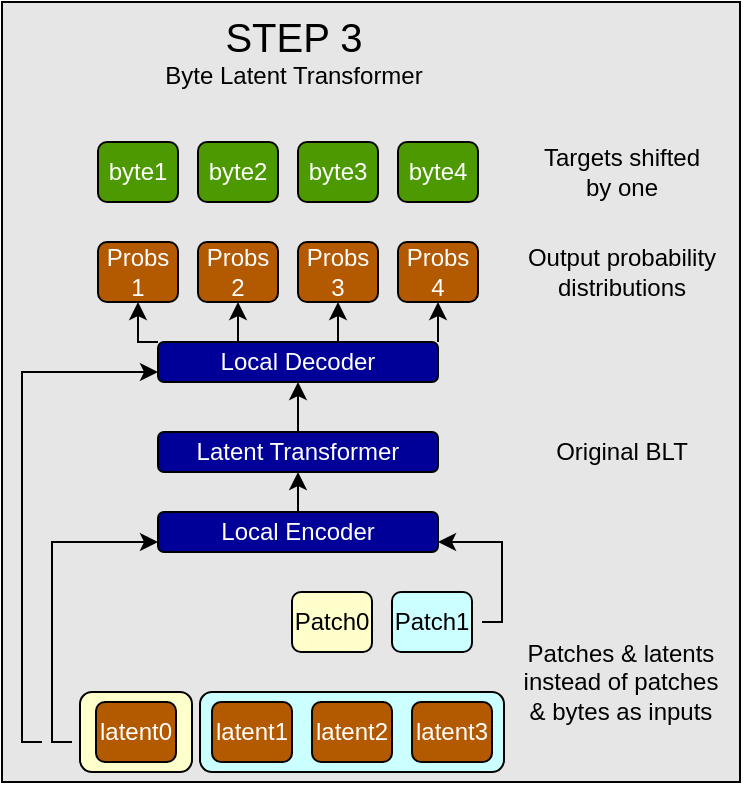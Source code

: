 <mxfile version="25.0.2">
  <diagram name="Seite-1" id="AwcVcW9VP8zm1qtS3SrH">
    <mxGraphModel dx="954" dy="674" grid="1" gridSize="10" guides="1" tooltips="1" connect="1" arrows="1" fold="1" page="1" pageScale="1" pageWidth="827" pageHeight="1169" math="0" shadow="0">
      <root>
        <mxCell id="0" />
        <mxCell id="1" parent="0" />
        <mxCell id="4HplRLwEA6IAALqAFYQo-86" value="" style="rounded=0;whiteSpace=wrap;html=1;fillColor=#E6E6E6;" parent="1" vertex="1">
          <mxGeometry x="300" y="30" width="369" height="390" as="geometry" />
        </mxCell>
        <mxCell id="X-KIfJeAQy9R9fYGySRZ-61" value="" style="rounded=1;whiteSpace=wrap;html=1;fillColor=#FFFFCC;" parent="1" vertex="1">
          <mxGeometry x="339" y="375" width="56" height="40" as="geometry" />
        </mxCell>
        <mxCell id="X-KIfJeAQy9R9fYGySRZ-60" value="" style="rounded=1;whiteSpace=wrap;html=1;fillColor=#CCFFFF;" parent="1" vertex="1">
          <mxGeometry x="399" y="375" width="152" height="40" as="geometry" />
        </mxCell>
        <mxCell id="X-KIfJeAQy9R9fYGySRZ-48" value="latent0" style="rounded=1;whiteSpace=wrap;html=1;fillColor=#B35900;fontColor=#FFFFFF;" parent="1" vertex="1">
          <mxGeometry x="347" y="380" width="40" height="30" as="geometry" />
        </mxCell>
        <mxCell id="X-KIfJeAQy9R9fYGySRZ-49" value="latent1" style="rounded=1;whiteSpace=wrap;html=1;fillColor=#B35900;fontColor=#FFFFFF;" parent="1" vertex="1">
          <mxGeometry x="405" y="380" width="40" height="30" as="geometry" />
        </mxCell>
        <mxCell id="X-KIfJeAQy9R9fYGySRZ-50" value="latent2" style="rounded=1;whiteSpace=wrap;html=1;fillColor=#B35900;fontColor=#FFFFFF;" parent="1" vertex="1">
          <mxGeometry x="455" y="380" width="40" height="30" as="geometry" />
        </mxCell>
        <mxCell id="X-KIfJeAQy9R9fYGySRZ-51" value="latent3" style="rounded=1;whiteSpace=wrap;html=1;fillColor=#B35900;fontColor=#FFFFFF;" parent="1" vertex="1">
          <mxGeometry x="505" y="380" width="40" height="30" as="geometry" />
        </mxCell>
        <mxCell id="X-KIfJeAQy9R9fYGySRZ-62" value="Patch1" style="rounded=1;whiteSpace=wrap;html=1;fillColor=#CCFFFF;fontColor=#000000;" parent="1" vertex="1">
          <mxGeometry x="495" y="325" width="40" height="30" as="geometry" />
        </mxCell>
        <mxCell id="X-KIfJeAQy9R9fYGySRZ-63" value="Patch0" style="rounded=1;whiteSpace=wrap;html=1;fillColor=#FFFFCC;fontColor=#000000;" parent="1" vertex="1">
          <mxGeometry x="445" y="325" width="40" height="30" as="geometry" />
        </mxCell>
        <mxCell id="HqEFTpVDg2efrMnKJrko-11" style="edgeStyle=orthogonalEdgeStyle;rounded=0;orthogonalLoop=1;jettySize=auto;html=1;exitX=0;exitY=0;exitDx=0;exitDy=0;entryX=0.5;entryY=1;entryDx=0;entryDy=0;" parent="1" source="X-KIfJeAQy9R9fYGySRZ-67" target="HqEFTpVDg2efrMnKJrko-8" edge="1">
          <mxGeometry relative="1" as="geometry" />
        </mxCell>
        <mxCell id="HqEFTpVDg2efrMnKJrko-12" style="edgeStyle=orthogonalEdgeStyle;rounded=0;orthogonalLoop=1;jettySize=auto;html=1;exitX=0.25;exitY=0;exitDx=0;exitDy=0;entryX=0.5;entryY=1;entryDx=0;entryDy=0;" parent="1" source="X-KIfJeAQy9R9fYGySRZ-67" target="HqEFTpVDg2efrMnKJrko-7" edge="1">
          <mxGeometry relative="1" as="geometry" />
        </mxCell>
        <mxCell id="HqEFTpVDg2efrMnKJrko-13" style="edgeStyle=orthogonalEdgeStyle;rounded=0;orthogonalLoop=1;jettySize=auto;html=1;exitX=0.75;exitY=0;exitDx=0;exitDy=0;entryX=0.5;entryY=1;entryDx=0;entryDy=0;" parent="1" source="X-KIfJeAQy9R9fYGySRZ-67" target="HqEFTpVDg2efrMnKJrko-6" edge="1">
          <mxGeometry relative="1" as="geometry" />
        </mxCell>
        <mxCell id="HqEFTpVDg2efrMnKJrko-15" style="edgeStyle=orthogonalEdgeStyle;rounded=0;orthogonalLoop=1;jettySize=auto;html=1;exitX=1;exitY=0;exitDx=0;exitDy=0;entryX=0.5;entryY=1;entryDx=0;entryDy=0;" parent="1" source="X-KIfJeAQy9R9fYGySRZ-67" target="HqEFTpVDg2efrMnKJrko-5" edge="1">
          <mxGeometry relative="1" as="geometry" />
        </mxCell>
        <mxCell id="X-KIfJeAQy9R9fYGySRZ-67" value="Local Decoder&lt;div&gt;&lt;/div&gt;" style="rounded=1;whiteSpace=wrap;html=1;fillColor=#000099;fontColor=#FFFFFF;" parent="1" vertex="1">
          <mxGeometry x="378" y="200" width="140" height="20" as="geometry" />
        </mxCell>
        <mxCell id="HqEFTpVDg2efrMnKJrko-1" value="byte4" style="rounded=1;whiteSpace=wrap;html=1;fillColor=#4d9901;fontColor=#FFFFFF;" parent="1" vertex="1">
          <mxGeometry x="498" y="100" width="40" height="30" as="geometry" />
        </mxCell>
        <mxCell id="HqEFTpVDg2efrMnKJrko-2" value="byte1" style="rounded=1;whiteSpace=wrap;html=1;fillColor=#4d9901;fontColor=#FFFFFF;" parent="1" vertex="1">
          <mxGeometry x="348" y="100" width="40" height="30" as="geometry" />
        </mxCell>
        <mxCell id="HqEFTpVDg2efrMnKJrko-3" value="byte2" style="rounded=1;whiteSpace=wrap;html=1;fillColor=#4d9901;fontColor=#FFFFFF;" parent="1" vertex="1">
          <mxGeometry x="398" y="100" width="40" height="30" as="geometry" />
        </mxCell>
        <mxCell id="HqEFTpVDg2efrMnKJrko-4" value="byte3" style="rounded=1;whiteSpace=wrap;html=1;fillColor=#4d9901;fontColor=#FFFFFF;" parent="1" vertex="1">
          <mxGeometry x="448" y="100" width="40" height="30" as="geometry" />
        </mxCell>
        <mxCell id="HqEFTpVDg2efrMnKJrko-5" value="Probs 4" style="rounded=1;whiteSpace=wrap;html=1;fillColor=#B35900;fontColor=#FFFFFF;" parent="1" vertex="1">
          <mxGeometry x="498" y="150" width="40" height="30" as="geometry" />
        </mxCell>
        <mxCell id="HqEFTpVDg2efrMnKJrko-6" value="Probs 3" style="rounded=1;whiteSpace=wrap;html=1;fillColor=#b35900;fontColor=#FFFFFF;" parent="1" vertex="1">
          <mxGeometry x="448" y="150" width="40" height="30" as="geometry" />
        </mxCell>
        <mxCell id="HqEFTpVDg2efrMnKJrko-7" value="Probs&lt;div&gt;2&lt;/div&gt;" style="rounded=1;whiteSpace=wrap;html=1;fillColor=#B35900;fontColor=#FFFFFF;" parent="1" vertex="1">
          <mxGeometry x="398" y="150" width="40" height="30" as="geometry" />
        </mxCell>
        <mxCell id="HqEFTpVDg2efrMnKJrko-8" value="Probs&lt;div&gt;1&lt;/div&gt;" style="rounded=1;whiteSpace=wrap;html=1;fillColor=#B35900;fontColor=#FFFFFF;" parent="1" vertex="1">
          <mxGeometry x="348" y="150" width="40" height="30" as="geometry" />
        </mxCell>
        <mxCell id="HqEFTpVDg2efrMnKJrko-16" value="Targets shifted by one" style="text;html=1;align=center;verticalAlign=middle;whiteSpace=wrap;rounded=0;" parent="1" vertex="1">
          <mxGeometry x="564.5" y="100" width="90" height="30" as="geometry" />
        </mxCell>
        <mxCell id="HqEFTpVDg2efrMnKJrko-17" value="Output probability distributions" style="text;html=1;align=center;verticalAlign=middle;whiteSpace=wrap;rounded=0;" parent="1" vertex="1">
          <mxGeometry x="553.5" y="150" width="112" height="30" as="geometry" />
        </mxCell>
        <mxCell id="HqEFTpVDg2efrMnKJrko-18" value="Original BLT" style="text;html=1;align=center;verticalAlign=middle;whiteSpace=wrap;rounded=0;" parent="1" vertex="1">
          <mxGeometry x="573.5" y="240" width="72" height="30" as="geometry" />
        </mxCell>
        <mxCell id="4HplRLwEA6IAALqAFYQo-36" style="edgeStyle=orthogonalEdgeStyle;rounded=0;orthogonalLoop=1;jettySize=auto;html=1;exitX=0.5;exitY=0;exitDx=0;exitDy=0;entryX=0.5;entryY=1;entryDx=0;entryDy=0;" parent="1" source="4HplRLwEA6IAALqAFYQo-31" target="X-KIfJeAQy9R9fYGySRZ-67" edge="1">
          <mxGeometry relative="1" as="geometry" />
        </mxCell>
        <mxCell id="4HplRLwEA6IAALqAFYQo-31" value="Latent Transformer&lt;div&gt;&lt;/div&gt;" style="rounded=1;whiteSpace=wrap;html=1;fillColor=#000099;fontColor=#FFFFFF;" parent="1" vertex="1">
          <mxGeometry x="378" y="245" width="140" height="20" as="geometry" />
        </mxCell>
        <mxCell id="4HplRLwEA6IAALqAFYQo-35" style="edgeStyle=orthogonalEdgeStyle;rounded=0;orthogonalLoop=1;jettySize=auto;html=1;exitX=0.5;exitY=0;exitDx=0;exitDy=0;entryX=0.5;entryY=1;entryDx=0;entryDy=0;" parent="1" source="4HplRLwEA6IAALqAFYQo-32" target="4HplRLwEA6IAALqAFYQo-31" edge="1">
          <mxGeometry relative="1" as="geometry" />
        </mxCell>
        <mxCell id="4HplRLwEA6IAALqAFYQo-32" value="Local Encoder&lt;div&gt;&lt;/div&gt;" style="rounded=1;whiteSpace=wrap;html=1;fillColor=#000099;fontColor=#FFFFFF;" parent="1" vertex="1">
          <mxGeometry x="378" y="285" width="140" height="20" as="geometry" />
        </mxCell>
        <mxCell id="4HplRLwEA6IAALqAFYQo-33" value="" style="endArrow=classic;html=1;rounded=0;entryX=0;entryY=0.75;entryDx=0;entryDy=0;" parent="1" target="4HplRLwEA6IAALqAFYQo-32" edge="1">
          <mxGeometry width="50" height="50" relative="1" as="geometry">
            <mxPoint x="335" y="400" as="sourcePoint" />
            <mxPoint x="350" y="300" as="targetPoint" />
            <Array as="points">
              <mxPoint x="325" y="400" />
              <mxPoint x="325" y="300" />
            </Array>
          </mxGeometry>
        </mxCell>
        <mxCell id="4HplRLwEA6IAALqAFYQo-34" value="" style="endArrow=classic;html=1;rounded=0;entryX=1;entryY=0.75;entryDx=0;entryDy=0;" parent="1" target="4HplRLwEA6IAALqAFYQo-32" edge="1">
          <mxGeometry width="50" height="50" relative="1" as="geometry">
            <mxPoint x="540" y="340" as="sourcePoint" />
            <mxPoint x="460" y="260" as="targetPoint" />
            <Array as="points">
              <mxPoint x="550" y="340" />
              <mxPoint x="550" y="300" />
            </Array>
          </mxGeometry>
        </mxCell>
        <mxCell id="4HplRLwEA6IAALqAFYQo-38" value="" style="endArrow=classic;html=1;rounded=0;entryX=0;entryY=0.75;entryDx=0;entryDy=0;" parent="1" target="X-KIfJeAQy9R9fYGySRZ-67" edge="1">
          <mxGeometry width="50" height="50" relative="1" as="geometry">
            <mxPoint x="320" y="400" as="sourcePoint" />
            <mxPoint x="363" y="300" as="targetPoint" />
            <Array as="points">
              <mxPoint x="310" y="400" />
              <mxPoint x="310" y="215" />
            </Array>
          </mxGeometry>
        </mxCell>
        <mxCell id="4HplRLwEA6IAALqAFYQo-39" value="Patches &amp;amp; latents instead of patches &amp;amp; bytes as inputs" style="text;html=1;align=center;verticalAlign=middle;whiteSpace=wrap;rounded=0;" parent="1" vertex="1">
          <mxGeometry x="556.25" y="355" width="106.5" height="30" as="geometry" />
        </mxCell>
        <mxCell id="4HplRLwEA6IAALqAFYQo-41" value="&lt;font style=&quot;font-size: 20px;&quot;&gt;STEP 3&lt;/font&gt;&lt;div&gt;&lt;font&gt;Byte Latent Transformer&lt;/font&gt;&lt;/div&gt;" style="text;html=1;align=center;verticalAlign=middle;whiteSpace=wrap;rounded=0;labelBorderColor=none;" parent="1" vertex="1">
          <mxGeometry x="376" y="40" width="140" height="30" as="geometry" />
        </mxCell>
      </root>
    </mxGraphModel>
  </diagram>
</mxfile>
